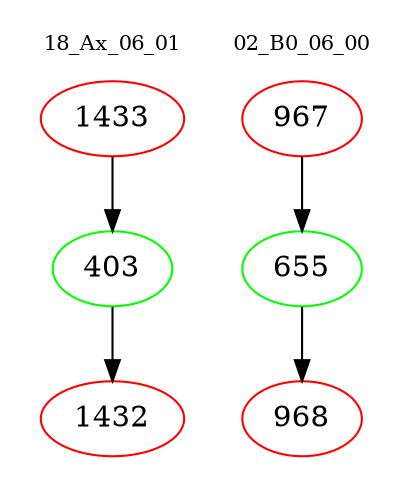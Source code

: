 digraph{
subgraph cluster_0 {
color = white
label = "18_Ax_06_01";
fontsize=10;
T0_1433 [label="1433", color="red"]
T0_1433 -> T0_403 [color="black"]
T0_403 [label="403", color="green"]
T0_403 -> T0_1432 [color="black"]
T0_1432 [label="1432", color="red"]
}
subgraph cluster_1 {
color = white
label = "02_B0_06_00";
fontsize=10;
T1_967 [label="967", color="red"]
T1_967 -> T1_655 [color="black"]
T1_655 [label="655", color="green"]
T1_655 -> T1_968 [color="black"]
T1_968 [label="968", color="red"]
}
}
